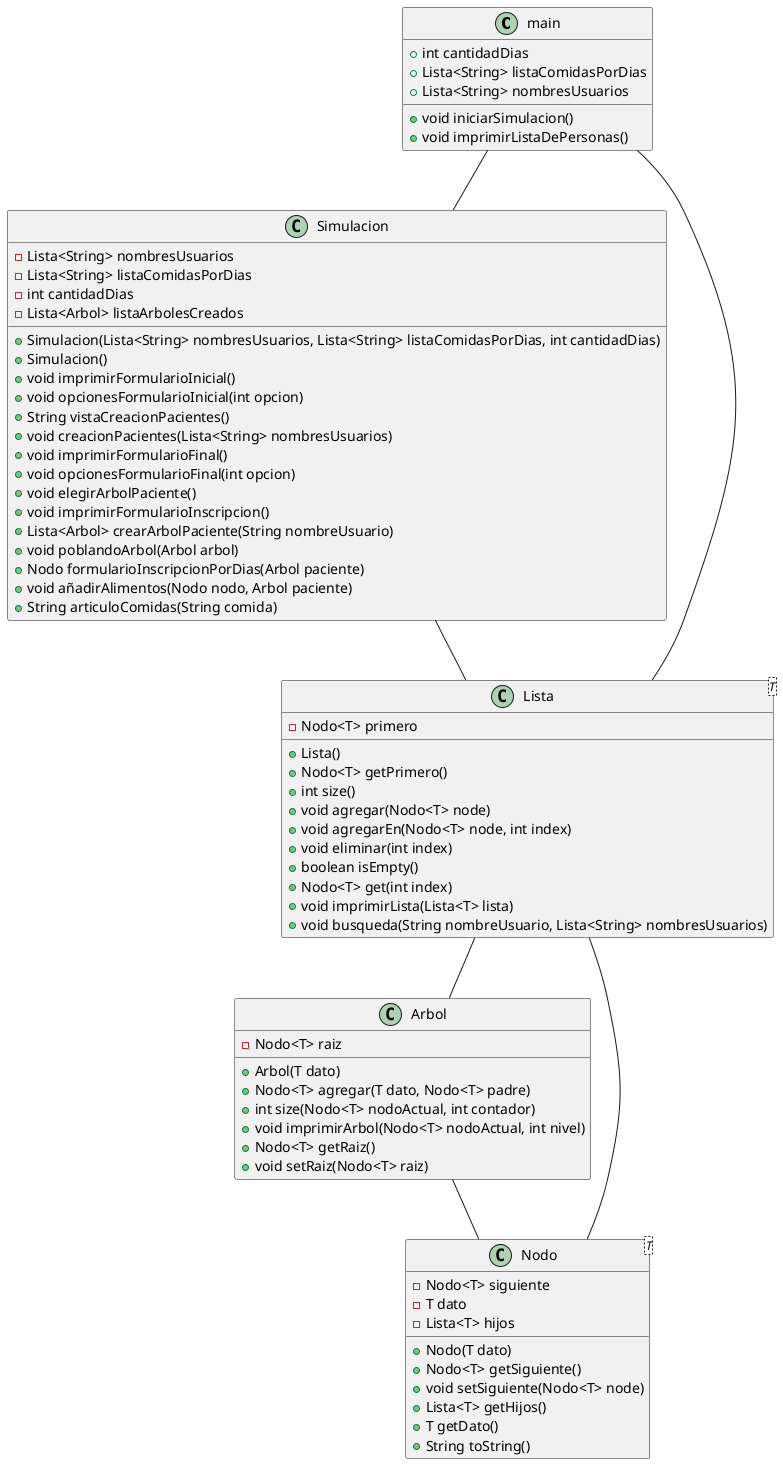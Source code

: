 @startuml
'https://plantuml.com/class-diagram

class main{
+ int cantidadDias
+ Lista<String> listaComidasPorDias
+ Lista<String> nombresUsuarios
+ void iniciarSimulacion()
+ void imprimirListaDePersonas()
}

class Arbol{
- Nodo<T> raiz
+ Arbol(T dato)
+ Nodo<T> agregar(T dato, Nodo<T> padre)
+ int size(Nodo<T> nodoActual, int contador)
+ void imprimirArbol(Nodo<T> nodoActual, int nivel)
+ Nodo<T> getRaiz()
+ void setRaiz(Nodo<T> raiz)
}

class Simulacion{
- Lista<String> nombresUsuarios
- Lista<String> listaComidasPorDias
- int cantidadDias
- Lista<Arbol> listaArbolesCreados

+ Simulacion(Lista<String> nombresUsuarios, Lista<String> listaComidasPorDias, int cantidadDias)
+ Simulacion()
+ void imprimirFormularioInicial()
+ void opcionesFormularioInicial(int opcion)
+ String vistaCreacionPacientes()
+ void creacionPacientes(Lista<String> nombresUsuarios)
+ void imprimirFormularioFinal()
+ void opcionesFormularioFinal(int opcion)
+ void elegirArbolPaciente()
+ void imprimirFormularioInscripcion()
+ Lista<Arbol> crearArbolPaciente(String nombreUsuario)
+ void poblandoArbol(Arbol arbol)
+ Nodo formularioInscripcionPorDias(Arbol paciente)
+ void añadirAlimentos(Nodo nodo, Arbol paciente)
+ String articuloComidas(String comida)
}


class Nodo<T>{
- Nodo<T> siguiente
- T dato
- Lista<T> hijos
+ Nodo(T dato)
+ Nodo<T> getSiguiente()
+ void setSiguiente(Nodo<T> node)
+ Lista<T> getHijos()
+ T getDato()
+ String toString()
}

class Lista<T>{
- Nodo<T> primero
+ Lista()
+ Nodo<T> getPrimero()
+ int size()
+ void agregar(Nodo<T> node)
+ void agregarEn(Nodo<T> node, int index)
+ void eliminar(int index)
+ boolean isEmpty()
+ Nodo<T> get(int index)
+ void imprimirLista(Lista<T> lista)
+ void busqueda(String nombreUsuario, Lista<String> nombresUsuarios)
}

main -- Lista
main -- Simulacion
Simulacion -- Lista
Lista -- Arbol
Lista -- Nodo

Arbol -- Nodo



@enduml